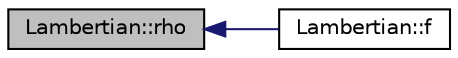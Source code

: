 digraph "Lambertian::rho"
{
  edge [fontname="Helvetica",fontsize="10",labelfontname="Helvetica",labelfontsize="10"];
  node [fontname="Helvetica",fontsize="10",shape=record];
  rankdir="LR";
  Node4 [label="Lambertian::rho",height=0.2,width=0.4,color="black", fillcolor="grey75", style="filled", fontcolor="black"];
  Node4 -> Node5 [dir="back",color="midnightblue",fontsize="10",style="solid",fontname="Helvetica"];
  Node5 [label="Lambertian::f",height=0.2,width=0.4,color="black", fillcolor="white", style="filled",URL="$group___b_r_d_f.html#gad7b8c290aaacbe6c11ee62529dd7389b"];
}
